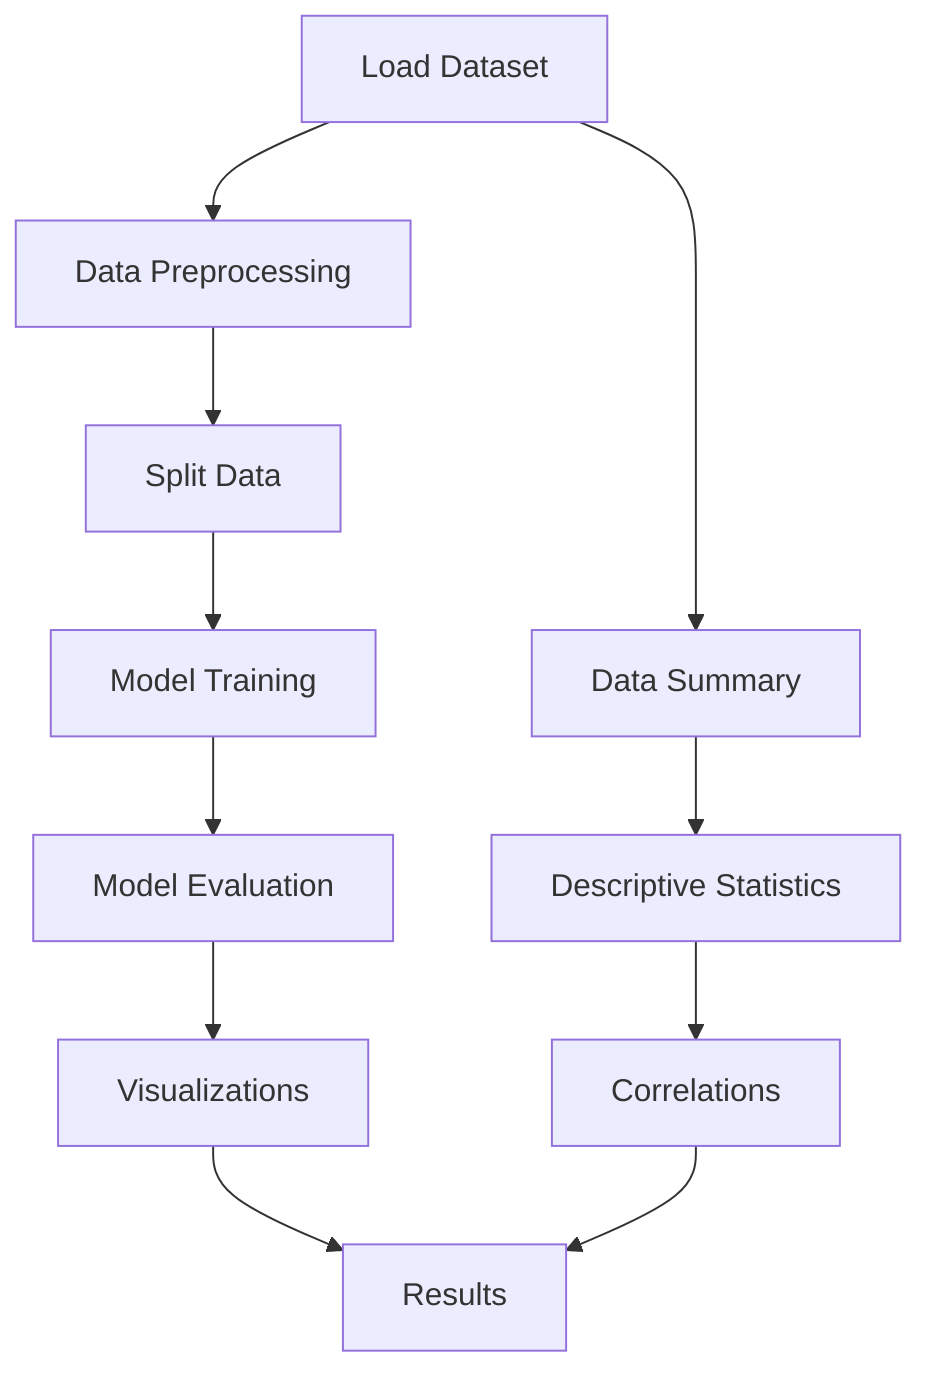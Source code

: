 graph TD;
    A["Load Dataset"] --> B["Data Preprocessing"];
    B --> C["Split Data"];
    C --> D["Model Training"];
    D --> E["Model Evaluation"];
    E --> F["Visualizations"];
    F --> G["Results"];
    A --> H["Data Summary"];
    H --> I["Descriptive Statistics"];
    I --> J["Correlations"];
    J --> G;